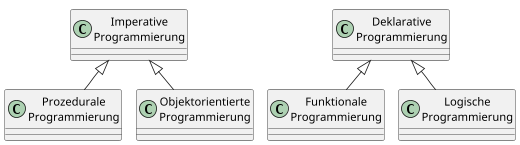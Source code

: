 @startuml
!pragma layout smetana
'https://plantuml.com/class-diagram

skinparam groupInheritance 1

scale 0.8

class "Imperative\nProgrammierung" as IP
class "Prozedurale\nProgrammierung" as PP
class "Objektorientierte\nProgrammierung" as OOP

class "Deklarative\nProgrammierung" as DP
class "Funktionale\nProgrammierung" as FP
class "Logische\nProgrammierung" as LP

IP <|-- PP
IP <|-- OOP

DP <|-- FP
DP <|-- LP

@enduml